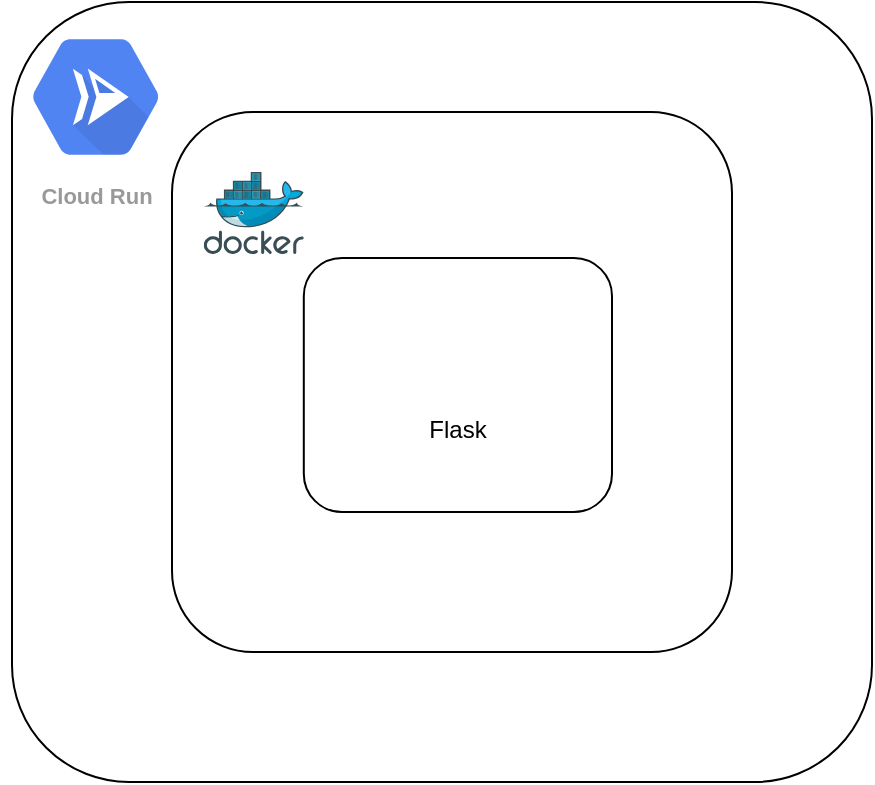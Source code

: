 <mxfile version="13.4.4" type="github">
  <diagram id="rnksFQZ1Q3hPfoXcYKn-" name="Page-1">
    <mxGraphModel dx="865" dy="483" grid="1" gridSize="10" guides="1" tooltips="1" connect="1" arrows="1" fold="1" page="1" pageScale="1" pageWidth="850" pageHeight="1100" math="0" shadow="0">
      <root>
        <mxCell id="0" />
        <mxCell id="1" parent="0" />
        <mxCell id="Wr7VZHIO8ed7vf0EJpKB-22" value="" style="rounded=1;whiteSpace=wrap;html=1;" vertex="1" parent="1">
          <mxGeometry x="210" y="355" width="430" height="390" as="geometry" />
        </mxCell>
        <mxCell id="Wr7VZHIO8ed7vf0EJpKB-23" value="Cloud Run" style="html=1;fillColor=#5184F3;strokeColor=none;verticalAlign=top;labelPosition=center;verticalLabelPosition=bottom;align=center;spacingTop=-6;fontSize=11;fontStyle=1;fontColor=#999999;shape=mxgraph.gcp2.hexIcon;prIcon=cloud_run" vertex="1" parent="1">
          <mxGeometry x="204" y="360" width="95.9" height="85" as="geometry" />
        </mxCell>
        <mxCell id="Wr7VZHIO8ed7vf0EJpKB-24" value="" style="rounded=1;whiteSpace=wrap;html=1;" vertex="1" parent="1">
          <mxGeometry x="290" y="410" width="280" height="270" as="geometry" />
        </mxCell>
        <mxCell id="Wr7VZHIO8ed7vf0EJpKB-25" value="" style="aspect=fixed;html=1;points=[];align=center;image;fontSize=12;image=img/lib/mscae/Docker.svg;" vertex="1" parent="1">
          <mxGeometry x="305.9" y="440" width="50" height="41" as="geometry" />
        </mxCell>
        <mxCell id="Wr7VZHIO8ed7vf0EJpKB-28" value="" style="rounded=1;whiteSpace=wrap;html=1;" vertex="1" parent="1">
          <mxGeometry x="355.9" y="483" width="154.1" height="127" as="geometry" />
        </mxCell>
        <mxCell id="Wr7VZHIO8ed7vf0EJpKB-26" value="" style="shape=image;html=1;verticalAlign=top;verticalLabelPosition=bottom;labelBackgroundColor=#ffffff;imageAspect=0;aspect=fixed;image=https://cdn4.iconfinder.com/data/icons/scripting-and-programming-languages/512/660277-Python_logo-128.png" vertex="1" parent="1">
          <mxGeometry x="393.45" y="480" width="79" height="79" as="geometry" />
        </mxCell>
        <mxCell id="Wr7VZHIO8ed7vf0EJpKB-27" value="" style="shape=image;html=1;verticalAlign=top;verticalLabelPosition=bottom;labelBackgroundColor=#ffffff;imageAspect=0;aspect=fixed;image=https://cdn4.iconfinder.com/data/icons/logos-brands-5/24/flask-128.png" vertex="1" parent="1">
          <mxGeometry x="390" y="539" width="60" height="60" as="geometry" />
        </mxCell>
        <mxCell id="Wr7VZHIO8ed7vf0EJpKB-29" value="Flask" style="text;html=1;strokeColor=none;fillColor=none;align=center;verticalAlign=middle;whiteSpace=wrap;rounded=0;" vertex="1" parent="1">
          <mxGeometry x="412.95" y="559" width="40" height="20" as="geometry" />
        </mxCell>
      </root>
    </mxGraphModel>
  </diagram>
</mxfile>

